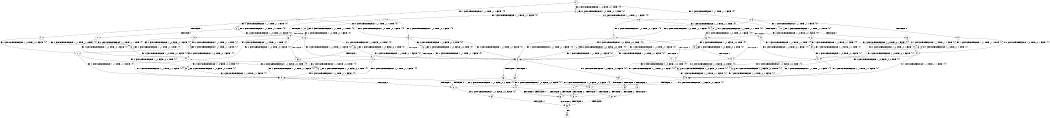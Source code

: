digraph BCG {
size = "7, 10.5";
center = TRUE;
node [shape = circle];
0 [peripheries = 2];
0 -> 1 [label = "EX !1 !ATOMIC_EXCH_BRANCH (1, +1, TRUE, +1, 1, FALSE) !{0}"];
0 -> 2 [label = "EX !2 !ATOMIC_EXCH_BRANCH (1, +0, TRUE, +0, 1, TRUE) !{0}"];
0 -> 3 [label = "EX !0 !ATOMIC_EXCH_BRANCH (1, +1, TRUE, +1, 1, FALSE) !{0}"];
1 -> 4 [label = "TERMINATE !1"];
1 -> 5 [label = "EX !2 !ATOMIC_EXCH_BRANCH (1, +0, TRUE, +0, 1, FALSE) !{0}"];
1 -> 6 [label = "EX !0 !ATOMIC_EXCH_BRANCH (1, +1, TRUE, +1, 1, TRUE) !{0}"];
2 -> 7 [label = "EX !1 !ATOMIC_EXCH_BRANCH (1, +1, TRUE, +1, 1, FALSE) !{0}"];
2 -> 8 [label = "EX !0 !ATOMIC_EXCH_BRANCH (1, +1, TRUE, +1, 1, FALSE) !{0}"];
2 -> 2 [label = "EX !2 !ATOMIC_EXCH_BRANCH (1, +0, TRUE, +0, 1, TRUE) !{0}"];
3 -> 9 [label = "TERMINATE !0"];
3 -> 10 [label = "EX !1 !ATOMIC_EXCH_BRANCH (1, +1, TRUE, +1, 1, TRUE) !{0}"];
3 -> 11 [label = "EX !2 !ATOMIC_EXCH_BRANCH (1, +0, TRUE, +0, 1, FALSE) !{0}"];
4 -> 12 [label = "EX !2 !ATOMIC_EXCH_BRANCH (1, +0, TRUE, +0, 1, FALSE) !{1}"];
4 -> 13 [label = "EX !0 !ATOMIC_EXCH_BRANCH (1, +1, TRUE, +1, 1, TRUE) !{1}"];
5 -> 14 [label = "TERMINATE !1"];
5 -> 15 [label = "EX !0 !ATOMIC_EXCH_BRANCH (1, +1, TRUE, +1, 1, FALSE) !{0}"];
5 -> 16 [label = "EX !2 !ATOMIC_EXCH_BRANCH (1, +0, FALSE, +0, 2, TRUE) !{0}"];
6 -> 17 [label = "TERMINATE !1"];
6 -> 18 [label = "EX !2 !ATOMIC_EXCH_BRANCH (1, +0, TRUE, +0, 1, FALSE) !{0}"];
6 -> 6 [label = "EX !0 !ATOMIC_EXCH_BRANCH (1, +1, TRUE, +1, 1, TRUE) !{0}"];
7 -> 19 [label = "TERMINATE !1"];
7 -> 20 [label = "EX !0 !ATOMIC_EXCH_BRANCH (1, +1, TRUE, +1, 1, TRUE) !{0}"];
7 -> 5 [label = "EX !2 !ATOMIC_EXCH_BRANCH (1, +0, TRUE, +0, 1, FALSE) !{0}"];
8 -> 21 [label = "TERMINATE !0"];
8 -> 22 [label = "EX !1 !ATOMIC_EXCH_BRANCH (1, +1, TRUE, +1, 1, TRUE) !{0}"];
8 -> 11 [label = "EX !2 !ATOMIC_EXCH_BRANCH (1, +0, TRUE, +0, 1, FALSE) !{0}"];
9 -> 23 [label = "EX !1 !ATOMIC_EXCH_BRANCH (1, +1, TRUE, +1, 1, TRUE) !{1}"];
9 -> 24 [label = "EX !2 !ATOMIC_EXCH_BRANCH (1, +0, TRUE, +0, 1, FALSE) !{1}"];
10 -> 25 [label = "TERMINATE !0"];
10 -> 26 [label = "EX !2 !ATOMIC_EXCH_BRANCH (1, +0, TRUE, +0, 1, FALSE) !{0}"];
10 -> 10 [label = "EX !1 !ATOMIC_EXCH_BRANCH (1, +1, TRUE, +1, 1, TRUE) !{0}"];
11 -> 27 [label = "TERMINATE !0"];
11 -> 15 [label = "EX !1 !ATOMIC_EXCH_BRANCH (1, +1, TRUE, +1, 1, FALSE) !{0}"];
11 -> 28 [label = "EX !2 !ATOMIC_EXCH_BRANCH (1, +0, FALSE, +0, 2, TRUE) !{0}"];
12 -> 29 [label = "EX !0 !ATOMIC_EXCH_BRANCH (1, +1, TRUE, +1, 1, FALSE) !{1}"];
12 -> 30 [label = "EX !2 !ATOMIC_EXCH_BRANCH (1, +0, FALSE, +0, 2, TRUE) !{1}"];
13 -> 31 [label = "EX !2 !ATOMIC_EXCH_BRANCH (1, +0, TRUE, +0, 1, FALSE) !{1}"];
13 -> 13 [label = "EX !0 !ATOMIC_EXCH_BRANCH (1, +1, TRUE, +1, 1, TRUE) !{1}"];
14 -> 30 [label = "EX !2 !ATOMIC_EXCH_BRANCH (1, +0, FALSE, +0, 2, TRUE) !{1}"];
14 -> 29 [label = "EX !0 !ATOMIC_EXCH_BRANCH (1, +1, TRUE, +1, 1, FALSE) !{1}"];
15 -> 32 [label = "TERMINATE !1"];
15 -> 33 [label = "TERMINATE !0"];
15 -> 34 [label = "EX !2 !ATOMIC_EXCH_BRANCH (1, +0, FALSE, +0, 2, FALSE) !{0}"];
16 -> 14 [label = "TERMINATE !1"];
16 -> 15 [label = "EX !0 !ATOMIC_EXCH_BRANCH (1, +1, TRUE, +1, 1, FALSE) !{0}"];
16 -> 16 [label = "EX !2 !ATOMIC_EXCH_BRANCH (1, +0, FALSE, +0, 2, TRUE) !{0}"];
17 -> 13 [label = "EX !0 !ATOMIC_EXCH_BRANCH (1, +1, TRUE, +1, 1, TRUE) !{1}"];
17 -> 31 [label = "EX !2 !ATOMIC_EXCH_BRANCH (1, +0, TRUE, +0, 1, FALSE) !{1}"];
18 -> 35 [label = "TERMINATE !1"];
18 -> 36 [label = "EX !2 !ATOMIC_EXCH_BRANCH (1, +0, FALSE, +0, 2, TRUE) !{0}"];
18 -> 15 [label = "EX !0 !ATOMIC_EXCH_BRANCH (1, +1, TRUE, +1, 1, FALSE) !{0}"];
19 -> 12 [label = "EX !2 !ATOMIC_EXCH_BRANCH (1, +0, TRUE, +0, 1, FALSE) !{1}"];
19 -> 37 [label = "EX !0 !ATOMIC_EXCH_BRANCH (1, +1, TRUE, +1, 1, TRUE) !{1}"];
20 -> 38 [label = "TERMINATE !1"];
20 -> 18 [label = "EX !2 !ATOMIC_EXCH_BRANCH (1, +0, TRUE, +0, 1, FALSE) !{0}"];
20 -> 20 [label = "EX !0 !ATOMIC_EXCH_BRANCH (1, +1, TRUE, +1, 1, TRUE) !{0}"];
21 -> 24 [label = "EX !2 !ATOMIC_EXCH_BRANCH (1, +0, TRUE, +0, 1, FALSE) !{1}"];
21 -> 39 [label = "EX !1 !ATOMIC_EXCH_BRANCH (1, +1, TRUE, +1, 1, TRUE) !{1}"];
22 -> 40 [label = "TERMINATE !0"];
22 -> 26 [label = "EX !2 !ATOMIC_EXCH_BRANCH (1, +0, TRUE, +0, 1, FALSE) !{0}"];
22 -> 22 [label = "EX !1 !ATOMIC_EXCH_BRANCH (1, +1, TRUE, +1, 1, TRUE) !{0}"];
23 -> 41 [label = "EX !2 !ATOMIC_EXCH_BRANCH (1, +0, TRUE, +0, 1, FALSE) !{1}"];
23 -> 23 [label = "EX !1 !ATOMIC_EXCH_BRANCH (1, +1, TRUE, +1, 1, TRUE) !{1}"];
24 -> 42 [label = "EX !1 !ATOMIC_EXCH_BRANCH (1, +1, TRUE, +1, 1, FALSE) !{1}"];
24 -> 43 [label = "EX !2 !ATOMIC_EXCH_BRANCH (1, +0, FALSE, +0, 2, TRUE) !{1}"];
25 -> 23 [label = "EX !1 !ATOMIC_EXCH_BRANCH (1, +1, TRUE, +1, 1, TRUE) !{1}"];
25 -> 41 [label = "EX !2 !ATOMIC_EXCH_BRANCH (1, +0, TRUE, +0, 1, FALSE) !{1}"];
26 -> 44 [label = "TERMINATE !0"];
26 -> 45 [label = "EX !2 !ATOMIC_EXCH_BRANCH (1, +0, FALSE, +0, 2, TRUE) !{0}"];
26 -> 15 [label = "EX !1 !ATOMIC_EXCH_BRANCH (1, +1, TRUE, +1, 1, FALSE) !{0}"];
27 -> 43 [label = "EX !2 !ATOMIC_EXCH_BRANCH (1, +0, FALSE, +0, 2, TRUE) !{1}"];
27 -> 42 [label = "EX !1 !ATOMIC_EXCH_BRANCH (1, +1, TRUE, +1, 1, FALSE) !{1}"];
28 -> 27 [label = "TERMINATE !0"];
28 -> 15 [label = "EX !1 !ATOMIC_EXCH_BRANCH (1, +1, TRUE, +1, 1, FALSE) !{0}"];
28 -> 28 [label = "EX !2 !ATOMIC_EXCH_BRANCH (1, +0, FALSE, +0, 2, TRUE) !{0}"];
29 -> 46 [label = "TERMINATE !0"];
29 -> 47 [label = "EX !2 !ATOMIC_EXCH_BRANCH (1, +0, FALSE, +0, 2, FALSE) !{1}"];
30 -> 29 [label = "EX !0 !ATOMIC_EXCH_BRANCH (1, +1, TRUE, +1, 1, FALSE) !{1}"];
30 -> 30 [label = "EX !2 !ATOMIC_EXCH_BRANCH (1, +0, FALSE, +0, 2, TRUE) !{1}"];
31 -> 48 [label = "EX !2 !ATOMIC_EXCH_BRANCH (1, +0, FALSE, +0, 2, TRUE) !{1}"];
31 -> 29 [label = "EX !0 !ATOMIC_EXCH_BRANCH (1, +1, TRUE, +1, 1, FALSE) !{1}"];
32 -> 47 [label = "EX !2 !ATOMIC_EXCH_BRANCH (1, +0, FALSE, +0, 2, FALSE) !{1}"];
32 -> 46 [label = "TERMINATE !0"];
33 -> 49 [label = "EX !2 !ATOMIC_EXCH_BRANCH (1, +0, FALSE, +0, 2, FALSE) !{1}"];
33 -> 46 [label = "TERMINATE !1"];
34 -> 50 [label = "TERMINATE !1"];
34 -> 51 [label = "TERMINATE !2"];
34 -> 52 [label = "TERMINATE !0"];
35 -> 48 [label = "EX !2 !ATOMIC_EXCH_BRANCH (1, +0, FALSE, +0, 2, TRUE) !{1}"];
35 -> 29 [label = "EX !0 !ATOMIC_EXCH_BRANCH (1, +1, TRUE, +1, 1, FALSE) !{1}"];
36 -> 35 [label = "TERMINATE !1"];
36 -> 36 [label = "EX !2 !ATOMIC_EXCH_BRANCH (1, +0, FALSE, +0, 2, TRUE) !{0}"];
36 -> 15 [label = "EX !0 !ATOMIC_EXCH_BRANCH (1, +1, TRUE, +1, 1, FALSE) !{0}"];
37 -> 31 [label = "EX !2 !ATOMIC_EXCH_BRANCH (1, +0, TRUE, +0, 1, FALSE) !{1}"];
37 -> 37 [label = "EX !0 !ATOMIC_EXCH_BRANCH (1, +1, TRUE, +1, 1, TRUE) !{1}"];
38 -> 31 [label = "EX !2 !ATOMIC_EXCH_BRANCH (1, +0, TRUE, +0, 1, FALSE) !{1}"];
38 -> 37 [label = "EX !0 !ATOMIC_EXCH_BRANCH (1, +1, TRUE, +1, 1, TRUE) !{1}"];
39 -> 41 [label = "EX !2 !ATOMIC_EXCH_BRANCH (1, +0, TRUE, +0, 1, FALSE) !{1}"];
39 -> 39 [label = "EX !1 !ATOMIC_EXCH_BRANCH (1, +1, TRUE, +1, 1, TRUE) !{1}"];
40 -> 41 [label = "EX !2 !ATOMIC_EXCH_BRANCH (1, +0, TRUE, +0, 1, FALSE) !{1}"];
40 -> 39 [label = "EX !1 !ATOMIC_EXCH_BRANCH (1, +1, TRUE, +1, 1, TRUE) !{1}"];
41 -> 53 [label = "EX !2 !ATOMIC_EXCH_BRANCH (1, +0, FALSE, +0, 2, TRUE) !{1}"];
41 -> 42 [label = "EX !1 !ATOMIC_EXCH_BRANCH (1, +1, TRUE, +1, 1, FALSE) !{1}"];
42 -> 46 [label = "TERMINATE !1"];
42 -> 49 [label = "EX !2 !ATOMIC_EXCH_BRANCH (1, +0, FALSE, +0, 2, FALSE) !{1}"];
43 -> 42 [label = "EX !1 !ATOMIC_EXCH_BRANCH (1, +1, TRUE, +1, 1, FALSE) !{1}"];
43 -> 43 [label = "EX !2 !ATOMIC_EXCH_BRANCH (1, +0, FALSE, +0, 2, TRUE) !{1}"];
44 -> 53 [label = "EX !2 !ATOMIC_EXCH_BRANCH (1, +0, FALSE, +0, 2, TRUE) !{1}"];
44 -> 42 [label = "EX !1 !ATOMIC_EXCH_BRANCH (1, +1, TRUE, +1, 1, FALSE) !{1}"];
45 -> 44 [label = "TERMINATE !0"];
45 -> 45 [label = "EX !2 !ATOMIC_EXCH_BRANCH (1, +0, FALSE, +0, 2, TRUE) !{0}"];
45 -> 15 [label = "EX !1 !ATOMIC_EXCH_BRANCH (1, +1, TRUE, +1, 1, FALSE) !{0}"];
46 -> 54 [label = "EX !2 !ATOMIC_EXCH_BRANCH (1, +0, FALSE, +0, 2, FALSE) !{2}"];
47 -> 55 [label = "TERMINATE !2"];
47 -> 56 [label = "TERMINATE !0"];
48 -> 48 [label = "EX !2 !ATOMIC_EXCH_BRANCH (1, +0, FALSE, +0, 2, TRUE) !{1}"];
48 -> 29 [label = "EX !0 !ATOMIC_EXCH_BRANCH (1, +1, TRUE, +1, 1, FALSE) !{1}"];
49 -> 56 [label = "TERMINATE !1"];
49 -> 57 [label = "TERMINATE !2"];
50 -> 55 [label = "TERMINATE !2"];
50 -> 56 [label = "TERMINATE !0"];
51 -> 55 [label = "TERMINATE !1"];
51 -> 57 [label = "TERMINATE !0"];
52 -> 56 [label = "TERMINATE !1"];
52 -> 57 [label = "TERMINATE !2"];
53 -> 53 [label = "EX !2 !ATOMIC_EXCH_BRANCH (1, +0, FALSE, +0, 2, TRUE) !{1}"];
53 -> 42 [label = "EX !1 !ATOMIC_EXCH_BRANCH (1, +1, TRUE, +1, 1, FALSE) !{1}"];
54 -> 58 [label = "TERMINATE !2"];
55 -> 58 [label = "TERMINATE !0"];
56 -> 58 [label = "TERMINATE !2"];
57 -> 58 [label = "TERMINATE !1"];
58 -> 59 [label = "exit"];
}

